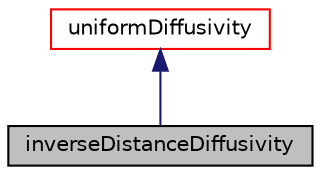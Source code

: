 digraph "inverseDistanceDiffusivity"
{
  bgcolor="transparent";
  edge [fontname="Helvetica",fontsize="10",labelfontname="Helvetica",labelfontsize="10"];
  node [fontname="Helvetica",fontsize="10",shape=record];
  Node1 [label="inverseDistanceDiffusivity",height=0.2,width=0.4,color="black", fillcolor="grey75", style="filled", fontcolor="black"];
  Node2 -> Node1 [dir="back",color="midnightblue",fontsize="10",style="solid",fontname="Helvetica"];
  Node2 [label="uniformDiffusivity",height=0.2,width=0.4,color="red",URL="$a02757.html",tooltip="Uniform uniform finite volume mesh motion diffusivity. "];
}
